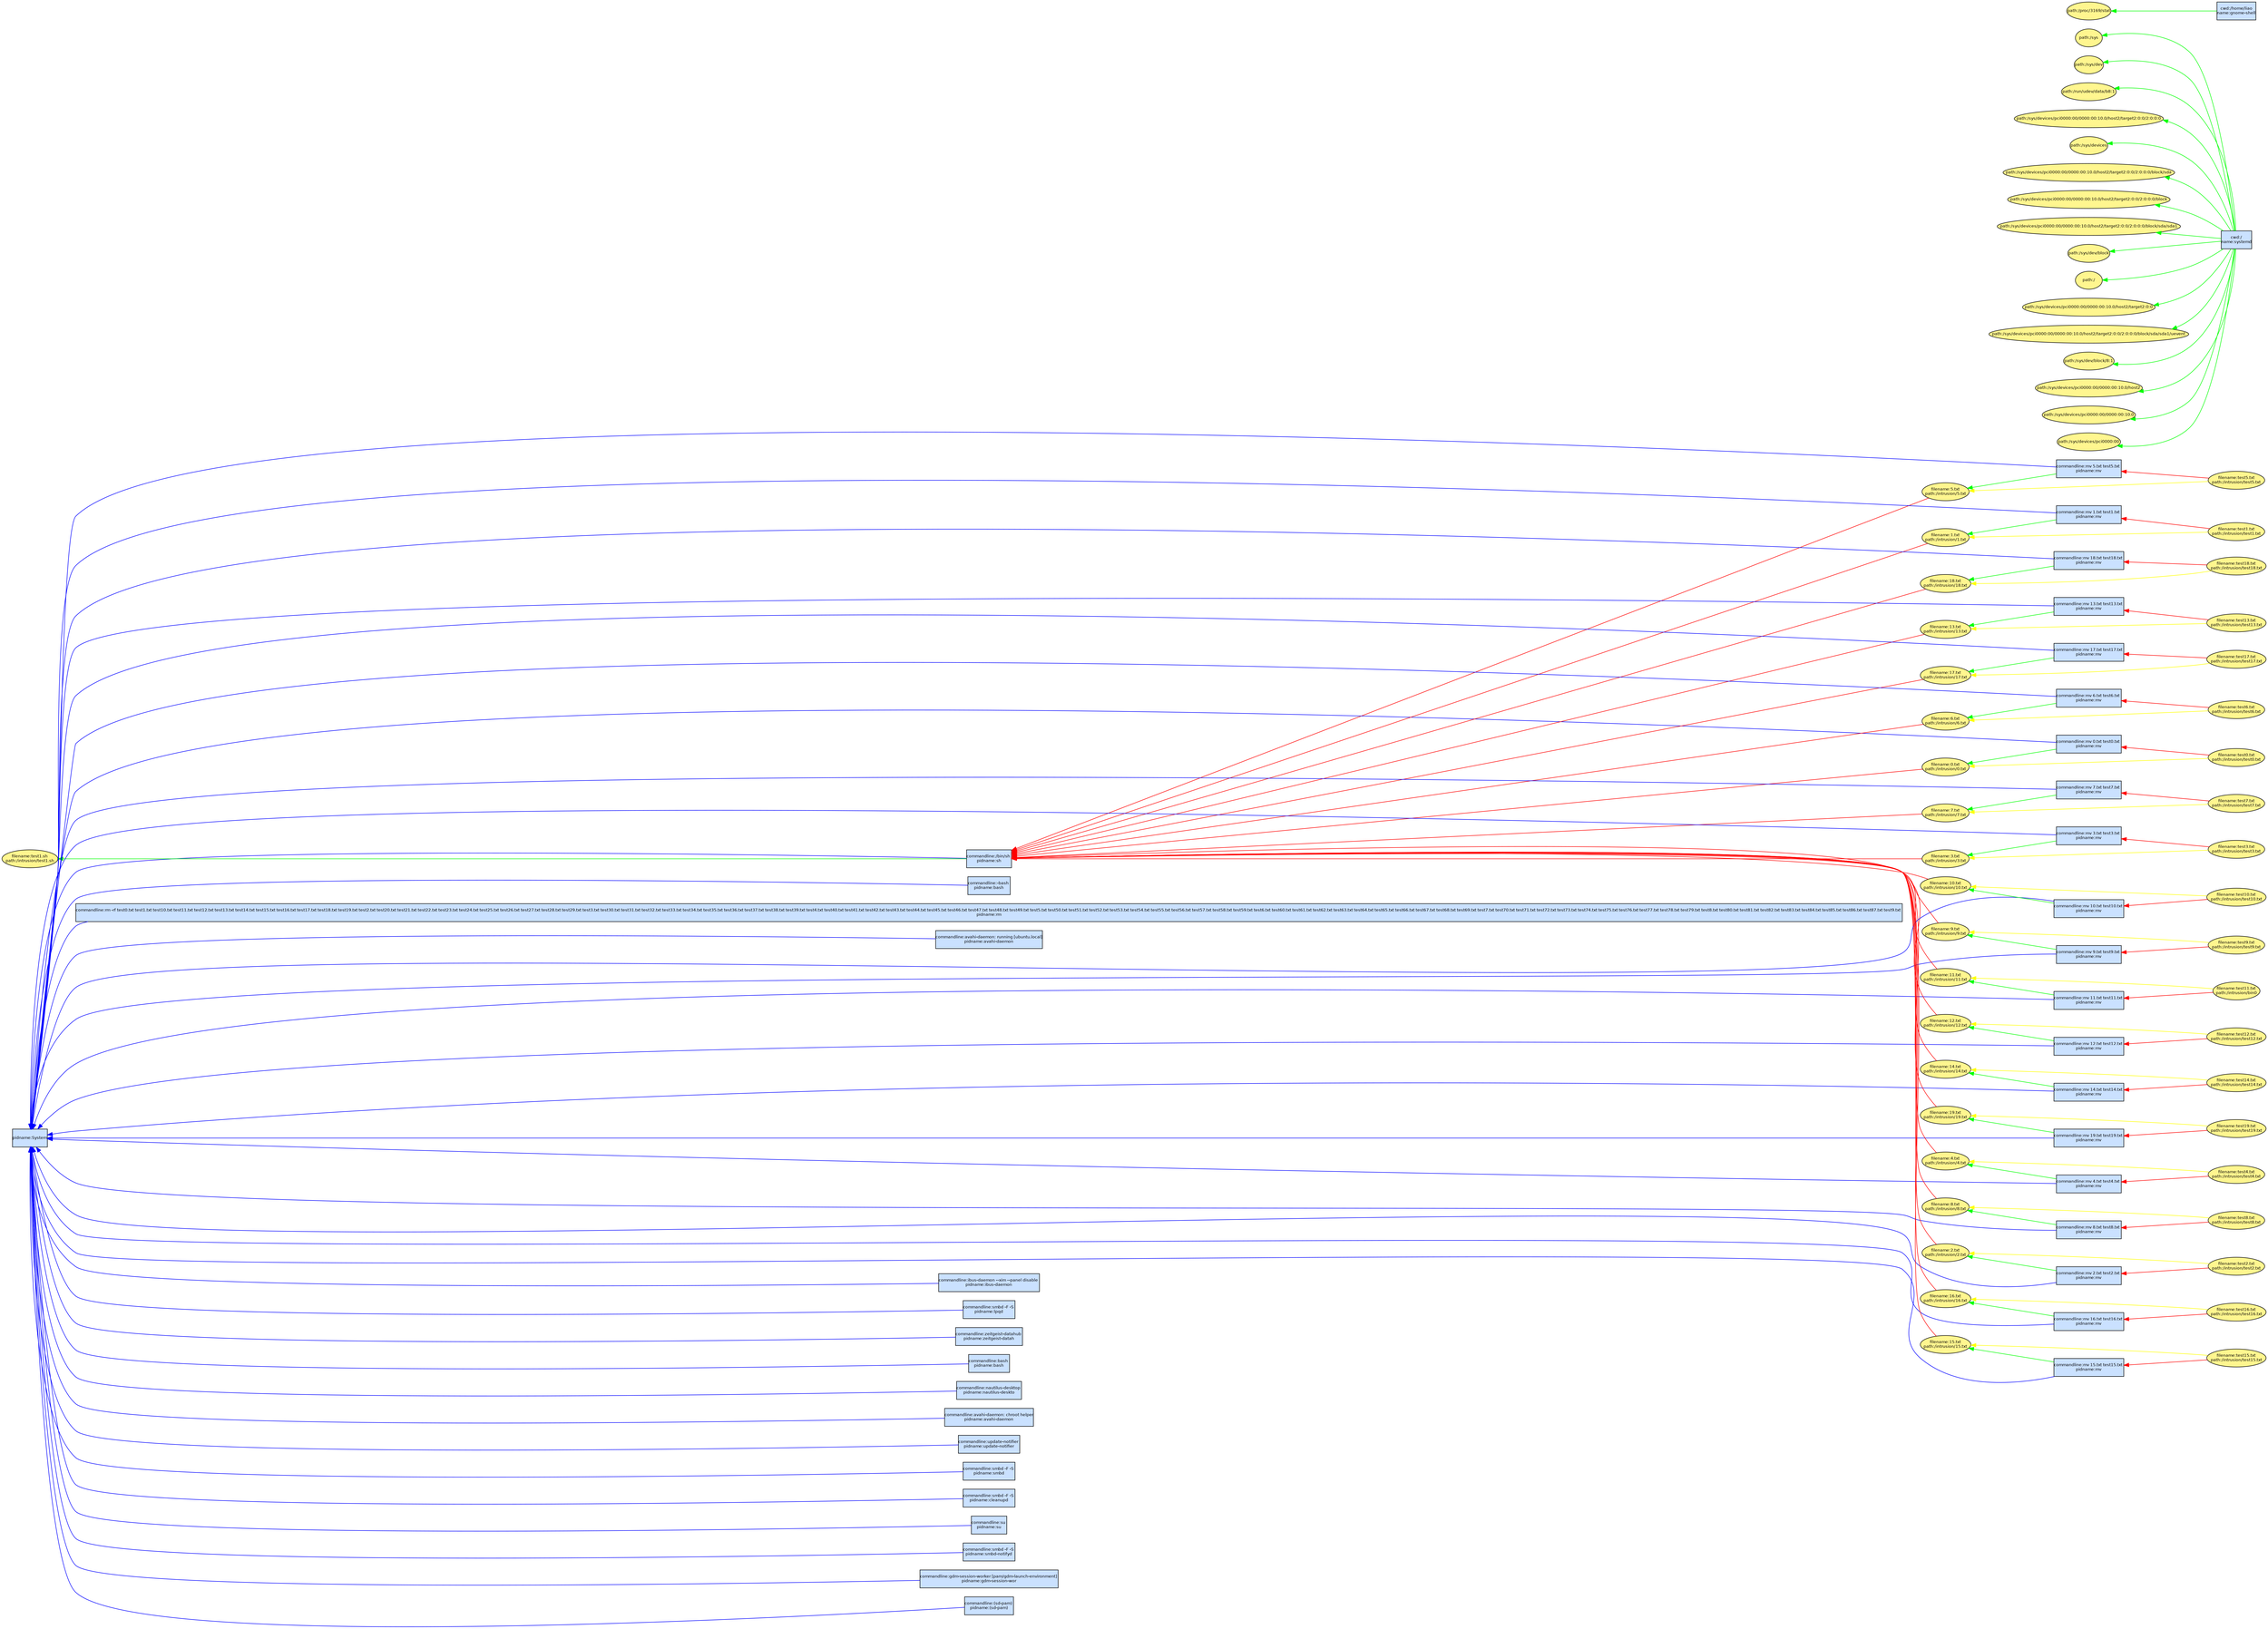 digraph spade2dot {
graph [rankdir = "RL"];
node [fontname="Helvetica" fontsize="8" style="filled" margin="0.0,0.0"];
edge [fontname="Helvetica" fontsize="8"];
"b6bce5273aef1e8444d7b4d1c1f42cd1" [label="commandline:mv 12.txt test12.txt \npidname:mv" shape="box" fillcolor="lightsteelblue1"];
"8483345ac0c2c3c6e06e02e81a570fb7" [label="filename:test15.txt\npath:/intrusion/test15.txt" shape="ellipse" fillcolor="khaki1"];
"8512e903fb8b03052d7919848db8ca86" [label="path:/sys" shape="ellipse" fillcolor="khaki1"];
"2967590890b34bbb4a3658225fcdde6e" [label="filename:test11.txt\npath:/intrusion/bin0" shape="ellipse" fillcolor="khaki1"];
"35f4eaa3732d0a22310523a09e8636c1" [label="filename:5.txt\npath:/intrusion/5.txt" shape="ellipse" fillcolor="khaki1"];
"c9b0ae6425c7316bb47bea3de6746807" [label="filename:test14.txt\npath:/intrusion/test14.txt" shape="ellipse" fillcolor="khaki1"];
"aadd9d951e04e6a91b0ebb27776533d6" [label="commandline:/bin/sh \npidname:sh" shape="box" fillcolor="lightsteelblue1"];
"06b4df700e418c1085e5c97caf1435c0" [label="filename:test16.txt\npath:/intrusion/test16.txt" shape="ellipse" fillcolor="khaki1"];
"f03e2b63a5758c5b123725d6286f31d4" [label="commandline:mv 0.txt test0.txt \npidname:mv" shape="box" fillcolor="lightsteelblue1"];
"8f6ea5d77bd14319df3b2090db7550d3" [label="commandline:mv 15.txt test15.txt \npidname:mv" shape="box" fillcolor="lightsteelblue1"];
"076cfa04cbff24d6f005d02e7ce969de" [label="filename:test7.txt\npath:/intrusion/test7.txt" shape="ellipse" fillcolor="khaki1"];
"3334ceae6bcd1e51233d1d9976723c74" [label="filename:test10.txt\npath:/intrusion/test10.txt" shape="ellipse" fillcolor="khaki1"];
"aa5f2157e50a4a274e88e6c4d874c62e" [label="filename:test9.txt\npath:/intrusion/test9.txt" shape="ellipse" fillcolor="khaki1"];
"0702bca9f2a33f6bcdf160a79711303f" [label="filename:1.txt\npath:/intrusion/1.txt" shape="ellipse" fillcolor="khaki1"];
"aae1aed6d0999de42e620e68f7caf5c6" [label="commandline:ibus-daemon --xim --panel disable \npidname:ibus-daemon" shape="box" fillcolor="lightsteelblue1"];
"bf8041da6a1141d7a3084f369c5c2616" [label="commandline:mv 19.txt test19.txt \npidname:mv" shape="box" fillcolor="lightsteelblue1"];
"d829c7ae4fb50c525053120f7bda24ac" [label="filename:18.txt\npath:/intrusion/18.txt" shape="ellipse" fillcolor="khaki1"];
"4d77fc322e36de28fa131083c1db9863" [label="path:/sys/dev" shape="ellipse" fillcolor="khaki1"];
"d36ddd8542240ac366d4f932ee9c1df4" [label="filename:13.txt\npath:/intrusion/13.txt" shape="ellipse" fillcolor="khaki1"];
"3ce5bfd8bc89f5a1643b120367f1af03" [label="commandline:mv 9.txt test9.txt \npidname:mv" shape="box" fillcolor="lightsteelblue1"];
"5dfbacea4b7dfb82482774c0d09cc986" [label="commandline:mv 8.txt test8.txt \npidname:mv" shape="box" fillcolor="lightsteelblue1"];
"76d4bc2771a925d26c064637c5b6ebaa" [label="path:/run/udev/data/b8:1" shape="ellipse" fillcolor="khaki1"];
"042a50ef9d29e47fb05492b03aa2c828" [label="path:/sys/devices/pci0000:00/0000:00:10.0/host2/target2:0:0/2:0:0:0" shape="ellipse" fillcolor="khaki1"];
"5714e43bac3d6d170cda17969e63ed83" [label="filename:test1.txt\npath:/intrusion/test1.txt" shape="ellipse" fillcolor="khaki1"];
"1ebd68cb9de5c52d2fab73267511ee67" [label="pidname:System" shape="box" fillcolor="lightsteelblue1"];
"55cfcad3f286b354bfcb01ae7c985f14" [label="commandline:mv 2.txt test2.txt \npidname:mv" shape="box" fillcolor="lightsteelblue1"];
"76cc575b1b8503221c91827616d5eb52" [label="path:/sys/devices" shape="ellipse" fillcolor="khaki1"];
"653530ada40ccf0f7929b6d553300d75" [label="filename:17.txt\npath:/intrusion/17.txt" shape="ellipse" fillcolor="khaki1"];
"5a67c1ff71b01445447c1c714dfe6eca" [label="cwd:/home/liao\nname:gnome-shell" shape="box" fillcolor="lightsteelblue1"];
"6950a785f18bd21ecf57e02cba29e8c5" [label="filename:test5.txt\npath:/intrusion/test5.txt" shape="ellipse" fillcolor="khaki1"];
"19bcb1220bca3e2010995fd17d719967" [label="commandline:mv 4.txt test4.txt \npidname:mv" shape="box" fillcolor="lightsteelblue1"];
"07df006d7c894496e70506f0feef6103" [label="filename:6.txt\npath:/intrusion/6.txt" shape="ellipse" fillcolor="khaki1"];
"ed5644b69801db040a23f48c4627a3cd" [label="filename:test6.txt\npath:/intrusion/test6.txt" shape="ellipse" fillcolor="khaki1"];
"5aa2bcca087fa534167997539339026d" [label="filename:0.txt\npath:/intrusion/0.txt" shape="ellipse" fillcolor="khaki1"];
"65f0d4b570296fd160906f5def3a3fed" [label="commandline:mv 5.txt test5.txt \npidname:mv" shape="box" fillcolor="lightsteelblue1"];
"0ebbdcd63fb8ab7899191325eda84a9c" [label="filename:7.txt\npath:/intrusion/7.txt" shape="ellipse" fillcolor="khaki1"];
"80cd7370bc346be75b3e8ba26c4f1766" [label="filename:test3.txt\npath:/intrusion/test3.txt" shape="ellipse" fillcolor="khaki1"];
"185fb61d8a6364653e5c4fdb946e27a7" [label="filename:3.txt\npath:/intrusion/3.txt" shape="ellipse" fillcolor="khaki1"];
"8df2af2e28957752d2fec4f0a8bca19c" [label="path:/sys/devices/pci0000:00/0000:00:10.0/host2/target2:0:0/2:0:0:0/block/sda" shape="ellipse" fillcolor="khaki1"];
"d4cef29e6d5aa80b8494ddcea0c2773e" [label="commandline:mv 14.txt test14.txt \npidname:mv" shape="box" fillcolor="lightsteelblue1"];
"6690cb7300bb3d8902da54426cf9bb8d" [label="path:/sys/devices/pci0000:00/0000:00:10.0/host2/target2:0:0/2:0:0:0/block" shape="ellipse" fillcolor="khaki1"];
"4a28e80b69a4e9e99291f890ed2a9b3c" [label="path:/sys/devices/pci0000:00/0000:00:10.0/host2/target2:0:0/2:0:0:0/block/sda/sda1" shape="ellipse" fillcolor="khaki1"];
"80e6500a0b0a4380d2fc2291eb072160" [label="commandline:mv 1.txt test1.txt \npidname:mv" shape="box" fillcolor="lightsteelblue1"];
"1f5a5e8a107916ba2b18842af5aa43dd" [label="path:/sys/dev/block" shape="ellipse" fillcolor="khaki1"];
"4bb3739ddfd8978284570d5dbe81b9ef" [label="path:/proc/3169/stat" shape="ellipse" fillcolor="khaki1"];
"57693db505b4646810a10327db7535d7" [label="path:/" shape="ellipse" fillcolor="khaki1"];
"16ef8639801b0c326eedd41b97076812" [label="filename:test12.txt\npath:/intrusion/test12.txt" shape="ellipse" fillcolor="khaki1"];
"b2d813a8bc21bd7c4d924f1694928309" [label="commandline:mv 7.txt test7.txt \npidname:mv" shape="box" fillcolor="lightsteelblue1"];
"6230b964d1410fbda85a4cadab2ecc6f" [label="commandline:mv 11.txt test11.txt \npidname:mv" shape="box" fillcolor="lightsteelblue1"];
"1862e42607898bd2cae33f8a17361507" [label="commandline:mv 3.txt test3.txt \npidname:mv" shape="box" fillcolor="lightsteelblue1"];
"878c3a9f25b10672f4c5e0c798464ac7" [label="filename:test18.txt\npath:/intrusion/test18.txt" shape="ellipse" fillcolor="khaki1"];
"96b12e8ae9c547e86009d06cbf695687" [label="filename:test0.txt\npath:/intrusion/test0.txt" shape="ellipse" fillcolor="khaki1"];
"7ddd2124b3c704553f834b4f20cc2756" [label="filename:test19.txt\npath:/intrusion/test19.txt" shape="ellipse" fillcolor="khaki1"];
"c394b964f146aac7b9acafd8e85b58ee" [label="filename:test2.txt\npath:/intrusion/test2.txt" shape="ellipse" fillcolor="khaki1"];
"25c22421de23342c254051b71f653e52" [label="filename:10.txt\npath:/intrusion/10.txt" shape="ellipse" fillcolor="khaki1"];
"d019a315a5da543c075b5b0151ac1bf9" [label="filename:test17.txt\npath:/intrusion/test17.txt" shape="ellipse" fillcolor="khaki1"];
"826972b545e3c22f43d76d1f6a82052f" [label="commandline:mv 17.txt test17.txt \npidname:mv" shape="box" fillcolor="lightsteelblue1"];
"ca2cbb4b88ca59c8568f584b491c2376" [label="filename:9.txt\npath:/intrusion/9.txt" shape="ellipse" fillcolor="khaki1"];
"949d9e8636c25c56a27446c6db467c5c" [label="filename:test4.txt\npath:/intrusion/test4.txt" shape="ellipse" fillcolor="khaki1"];
"c333273d7728267775cdbd4dd4aaf1a3" [label="filename:11.txt\npath:/intrusion/11.txt" shape="ellipse" fillcolor="khaki1"];
"7686cfe72ef05c16594d3b9618c44094" [label="path:/sys/devices/pci0000:00/0000:00:10.0/host2/target2:0:0" shape="ellipse" fillcolor="khaki1"];
"5771de63b93e60325bd0d959f1bca9d1" [label="filename:12.txt\npath:/intrusion/12.txt" shape="ellipse" fillcolor="khaki1"];
"deb7c8d2af73210b2312fca1fda7fe79" [label="path:/sys/devices/pci0000:00/0000:00:10.0/host2/target2:0:0/2:0:0:0/block/sda/sda1/uevent" shape="ellipse" fillcolor="khaki1"];
"77d6fa499bd3bea90dd207da2af1bb20" [label="filename:14.txt\npath:/intrusion/14.txt" shape="ellipse" fillcolor="khaki1"];
"fa21c6d228ed6a1b0e2d74ebe4b30ae4" [label="filename:19.txt\npath:/intrusion/19.txt" shape="ellipse" fillcolor="khaki1"];
"f1fa995e485f03f84c2bd26ac3d8f567" [label="filename:4.txt\npath:/intrusion/4.txt" shape="ellipse" fillcolor="khaki1"];
"8985b8d43f0195c0ba436a1d3b110fb7" [label="path:/sys/dev/block/8:1" shape="ellipse" fillcolor="khaki1"];
"a60c6271914b0bab579b669cb1c9ba89" [label="commandline:mv 18.txt test18.txt \npidname:mv" shape="box" fillcolor="lightsteelblue1"];
"8b8e1b3c76be95634765d1a4a9468e18" [label="filename:test13.txt\npath:/intrusion/test13.txt" shape="ellipse" fillcolor="khaki1"];
"8ad1f2668966f9aab413e2c4f65877e6" [label="commandline:mv 10.txt test10.txt \npidname:mv" shape="box" fillcolor="lightsteelblue1"];
"d3cf077624531b3613ef8bf56030a6ec" [label="commandline:mv 16.txt test16.txt \npidname:mv" shape="box" fillcolor="lightsteelblue1"];
"596feaabf7d4dfd1209a47176fc64567" [label="filename:8.txt\npath:/intrusion/8.txt" shape="ellipse" fillcolor="khaki1"];
"f4ad635115db3a599fd76e7456a04a72" [label="filename:test8.txt\npath:/intrusion/test8.txt" shape="ellipse" fillcolor="khaki1"];
"4c0b89e1d6662e8d2aeb9b77dc64c9ef" [label="path:/sys/devices/pci0000:00/0000:00:10.0/host2" shape="ellipse" fillcolor="khaki1"];
"fd78cab3d8b3a7456d368f3a24887033" [label="filename:2.txt\npath:/intrusion/2.txt" shape="ellipse" fillcolor="khaki1"];
"98bd8fd7d69efb4b7eacbf81b15501ff" [label="path:/sys/devices/pci0000:00/0000:00:10.0" shape="ellipse" fillcolor="khaki1"];
"cb6b7a83153d9d55452cdfc60d275c37" [label="filename:test1.sh\npath:/intrusion/test1.sh" shape="ellipse" fillcolor="khaki1"];
"6019896cdc58ea4be2b8137fbc3bf29e" [label="commandline:mv 6.txt test6.txt \npidname:mv" shape="box" fillcolor="lightsteelblue1"];
"2ae79cb146ca7495d6d50ecf71e49175" [label="cwd:/\nname:systemd" shape="box" fillcolor="lightsteelblue1"];
"1355408d39c85840e00ed306d87fd690" [label="filename:16.txt\npath:/intrusion/16.txt" shape="ellipse" fillcolor="khaki1"];
"0a65dd3fd6bab6fe1cd1716230282bc3" [label="filename:15.txt\npath:/intrusion/15.txt" shape="ellipse" fillcolor="khaki1"];
"246f219f35135f4323a5cb0f6966de2f" [label="path:/sys/devices/pci0000:00" shape="ellipse" fillcolor="khaki1"];
"9226aabbd579a191c2fc270220fbcd4d" [label="commandline:mv 13.txt test13.txt \npidname:mv" shape="box" fillcolor="lightsteelblue1"];
"fbbc7604b3654569e3acbea51817a4ec" [label="commandline:smbd -F -S \npidname:lpqd" shape="box" fillcolor="lightsteelblue1"];
"c4f7c924d02a16934b79b1da3fe8c90e" [label="commandline:zeitgeist-datahub \npidname:zeitgeist-datah" shape="box" fillcolor="lightsteelblue1"];
"d009d9e4ddab0724cd6c00ea25f26e46" [label="commandline:bash \npidname:bash" shape="box" fillcolor="lightsteelblue1"];
"6c89ce89bd8bf2bbd4bbdbfc997e6de6" [label="commandline:nautilus-desktop \npidname:nautilus-deskto" shape="box" fillcolor="lightsteelblue1"];
"159aa2343b7bef29d414d28922b4ef89" [label="commandline:avahi-daemon: chroot helper\npidname:avahi-daemon" shape="box" fillcolor="lightsteelblue1"];
"1d2c5da5041c20d55c79cc24df061365" [label="commandline:update-notifier \npidname:update-notifier" shape="box" fillcolor="lightsteelblue1"];
"76c22c2b7b518e250592346a7d6f1887" [label="commandline:smbd -F -S \npidname:smbd" shape="box" fillcolor="lightsteelblue1"];
"967e4e61ff8e9bd35031277d17989210" [label="commandline:smbd -F -S \npidname:cleanupd" shape="box" fillcolor="lightsteelblue1"];
"ffa0233cf2baf6b883011dc9733ecf50" [label="commandline:su \npidname:su" shape="box" fillcolor="lightsteelblue1"];
"e3efeb170444fda931e8f52ca2d97b28" [label="commandline:smbd -F -S \npidname:smbd-notifyd" shape="box" fillcolor="lightsteelblue1"];
"b9735c6264521fa86753ca924240ce56" [label="commandline:gdm-session-worker [pam/gdm-launch-environment] \npidname:gdm-session-wor" shape="box" fillcolor="lightsteelblue1"];
"0924352d6590a2e917edc72b8fcd0df6" [label="commandline:(sd-pam) \npidname:(sd-pam)" shape="box" fillcolor="lightsteelblue1"];
"0d57fb4b0478bfb71e9be9f1e3bc78fb" [label="commandline:-bash \npidname:bash" shape="box" fillcolor="lightsteelblue1"];
"5abf390ef8da52a66fc3ff474e69be6b" [label="commandline:rm -rf test0.txt test1.txt test10.txt test11.txt test12.txt test13.txt test14.txt test15.txt test16.txt test17.txt test18.txt test19.txt test2.txt test20.txt test21.txt test22.txt test23.txt test24.txt test25.txt test26.txt test27.txt test28.txt test29.txt test3.txt test30.txt test31.txt test32.txt test33.txt test34.txt test35.txt test36.txt test37.txt test38.txt test39.txt test4.txt test40.txt test41.txt test42.txt test43.txt test44.txt test45.txt test46.txt test47.txt test48.txt test49.txt test5.txt test50.txt test51.txt test52.txt test53.txt test54.txt test55.txt test56.txt test57.txt test58.txt test59.txt test6.txt test60.txt test61.txt test62.txt test63.txt test64.txt test65.txt test66.txt test67.txt test68.txt test69.txt test7.txt test70.txt test71.txt test72.txt test73.txt test74.txt test75.txt test76.txt test77.txt test78.txt test79.txt test8.txt test80.txt test81.txt test82.txt test83.txt test84.txt test85.txt test86.txt test87.txt test9.txt \npidname:rm" shape="box" fillcolor="lightsteelblue1"];
"37e2d03660b2f8ea043033e173dd0973" [label="commandline:avahi-daemon: running [ubuntu.local]\npidname:avahi-daemon" shape="box" fillcolor="lightsteelblue1"];
"b6bce5273aef1e8444d7b4d1c1f42cd1" -> "1ebd68cb9de5c52d2fab73267511ee67" [label="" color="blue" style="solid"];
"b6bce5273aef1e8444d7b4d1c1f42cd1" -> "5771de63b93e60325bd0d959f1bca9d1" [label="" color="green" style="solid"];
"8483345ac0c2c3c6e06e02e81a570fb7" -> "0a65dd3fd6bab6fe1cd1716230282bc3" [label="" color="yellow" style="solid"];
"8483345ac0c2c3c6e06e02e81a570fb7" -> "8f6ea5d77bd14319df3b2090db7550d3" [label="" color="red" style="solid"];
"35f4eaa3732d0a22310523a09e8636c1" -> "aadd9d951e04e6a91b0ebb27776533d6" [label="" color="red" style="solid"];
"2967590890b34bbb4a3658225fcdde6e" -> "c333273d7728267775cdbd4dd4aaf1a3" [label="" color="yellow" style="solid"];
"2967590890b34bbb4a3658225fcdde6e" -> "6230b964d1410fbda85a4cadab2ecc6f" [label="" color="red" style="solid"];
"c9b0ae6425c7316bb47bea3de6746807" -> "77d6fa499bd3bea90dd207da2af1bb20" [label="" color="yellow" style="solid"];
"c9b0ae6425c7316bb47bea3de6746807" -> "d4cef29e6d5aa80b8494ddcea0c2773e" [label="" color="red" style="solid"];
"aadd9d951e04e6a91b0ebb27776533d6" -> "1ebd68cb9de5c52d2fab73267511ee67" [label="" color="blue" style="solid"];
"aadd9d951e04e6a91b0ebb27776533d6" -> "cb6b7a83153d9d55452cdfc60d275c37" [label="" color="green" style="solid"];
"06b4df700e418c1085e5c97caf1435c0" -> "d3cf077624531b3613ef8bf56030a6ec" [label="" color="red" style="solid"];
"06b4df700e418c1085e5c97caf1435c0" -> "1355408d39c85840e00ed306d87fd690" [label="" color="yellow" style="solid"];
"f03e2b63a5758c5b123725d6286f31d4" -> "1ebd68cb9de5c52d2fab73267511ee67" [label="" color="blue" style="solid"];
"f03e2b63a5758c5b123725d6286f31d4" -> "5aa2bcca087fa534167997539339026d" [label="" color="green" style="solid"];
"8f6ea5d77bd14319df3b2090db7550d3" -> "1ebd68cb9de5c52d2fab73267511ee67" [label="" color="blue" style="solid"];
"8f6ea5d77bd14319df3b2090db7550d3" -> "0a65dd3fd6bab6fe1cd1716230282bc3" [label="" color="green" style="solid"];
"076cfa04cbff24d6f005d02e7ce969de" -> "0ebbdcd63fb8ab7899191325eda84a9c" [label="" color="yellow" style="solid"];
"076cfa04cbff24d6f005d02e7ce969de" -> "b2d813a8bc21bd7c4d924f1694928309" [label="" color="red" style="solid"];
"3334ceae6bcd1e51233d1d9976723c74" -> "8ad1f2668966f9aab413e2c4f65877e6" [label="" color="red" style="solid"];
"3334ceae6bcd1e51233d1d9976723c74" -> "25c22421de23342c254051b71f653e52" [label="" color="yellow" style="solid"];
"aa5f2157e50a4a274e88e6c4d874c62e" -> "3ce5bfd8bc89f5a1643b120367f1af03" [label="" color="red" style="solid"];
"aa5f2157e50a4a274e88e6c4d874c62e" -> "ca2cbb4b88ca59c8568f584b491c2376" [label="" color="yellow" style="solid"];
"0702bca9f2a33f6bcdf160a79711303f" -> "aadd9d951e04e6a91b0ebb27776533d6" [label="" color="red" style="solid"];
"aae1aed6d0999de42e620e68f7caf5c6" -> "1ebd68cb9de5c52d2fab73267511ee67" [label="" color="blue" style="solid"];
"bf8041da6a1141d7a3084f369c5c2616" -> "1ebd68cb9de5c52d2fab73267511ee67" [label="" color="blue" style="solid"];
"bf8041da6a1141d7a3084f369c5c2616" -> "fa21c6d228ed6a1b0e2d74ebe4b30ae4" [label="" color="green" style="solid"];
"d829c7ae4fb50c525053120f7bda24ac" -> "aadd9d951e04e6a91b0ebb27776533d6" [label="" color="red" style="solid"];
"d36ddd8542240ac366d4f932ee9c1df4" -> "aadd9d951e04e6a91b0ebb27776533d6" [label="" color="red" style="solid"];
"3ce5bfd8bc89f5a1643b120367f1af03" -> "1ebd68cb9de5c52d2fab73267511ee67" [label="" color="blue" style="solid"];
"3ce5bfd8bc89f5a1643b120367f1af03" -> "ca2cbb4b88ca59c8568f584b491c2376" [label="" color="green" style="solid"];
"5dfbacea4b7dfb82482774c0d09cc986" -> "1ebd68cb9de5c52d2fab73267511ee67" [label="" color="blue" style="solid"];
"5dfbacea4b7dfb82482774c0d09cc986" -> "596feaabf7d4dfd1209a47176fc64567" [label="" color="green" style="solid"];
"5714e43bac3d6d170cda17969e63ed83" -> "0702bca9f2a33f6bcdf160a79711303f" [label="" color="yellow" style="solid"];
"5714e43bac3d6d170cda17969e63ed83" -> "80e6500a0b0a4380d2fc2291eb072160" [label="" color="red" style="solid"];
"55cfcad3f286b354bfcb01ae7c985f14" -> "fd78cab3d8b3a7456d368f3a24887033" [label="" color="green" style="solid"];
"55cfcad3f286b354bfcb01ae7c985f14" -> "1ebd68cb9de5c52d2fab73267511ee67" [label="" color="blue" style="solid"];
"653530ada40ccf0f7929b6d553300d75" -> "aadd9d951e04e6a91b0ebb27776533d6" [label="" color="red" style="solid"];
"5a67c1ff71b01445447c1c714dfe6eca" -> "4bb3739ddfd8978284570d5dbe81b9ef" [label="" color="green" style="solid"];
"6950a785f18bd21ecf57e02cba29e8c5" -> "65f0d4b570296fd160906f5def3a3fed" [label="" color="red" style="solid"];
"6950a785f18bd21ecf57e02cba29e8c5" -> "35f4eaa3732d0a22310523a09e8636c1" [label="" color="yellow" style="solid"];
"19bcb1220bca3e2010995fd17d719967" -> "1ebd68cb9de5c52d2fab73267511ee67" [label="" color="blue" style="solid"];
"19bcb1220bca3e2010995fd17d719967" -> "f1fa995e485f03f84c2bd26ac3d8f567" [label="" color="green" style="solid"];
"07df006d7c894496e70506f0feef6103" -> "aadd9d951e04e6a91b0ebb27776533d6" [label="" color="red" style="solid"];
"65f0d4b570296fd160906f5def3a3fed" -> "1ebd68cb9de5c52d2fab73267511ee67" [label="" color="blue" style="solid"];
"65f0d4b570296fd160906f5def3a3fed" -> "35f4eaa3732d0a22310523a09e8636c1" [label="" color="green" style="solid"];
"ed5644b69801db040a23f48c4627a3cd" -> "07df006d7c894496e70506f0feef6103" [label="" color="yellow" style="solid"];
"ed5644b69801db040a23f48c4627a3cd" -> "6019896cdc58ea4be2b8137fbc3bf29e" [label="" color="red" style="solid"];
"5aa2bcca087fa534167997539339026d" -> "aadd9d951e04e6a91b0ebb27776533d6" [label="" color="red" style="solid"];
"80cd7370bc346be75b3e8ba26c4f1766" -> "185fb61d8a6364653e5c4fdb946e27a7" [label="" color="yellow" style="solid"];
"80cd7370bc346be75b3e8ba26c4f1766" -> "1862e42607898bd2cae33f8a17361507" [label="" color="red" style="solid"];
"0ebbdcd63fb8ab7899191325eda84a9c" -> "aadd9d951e04e6a91b0ebb27776533d6" [label="" color="red" style="solid"];
"185fb61d8a6364653e5c4fdb946e27a7" -> "aadd9d951e04e6a91b0ebb27776533d6" [label="" color="red" style="solid"];
"d4cef29e6d5aa80b8494ddcea0c2773e" -> "77d6fa499bd3bea90dd207da2af1bb20" [label="" color="green" style="solid"];
"d4cef29e6d5aa80b8494ddcea0c2773e" -> "1ebd68cb9de5c52d2fab73267511ee67" [label="" color="blue" style="solid"];
"80e6500a0b0a4380d2fc2291eb072160" -> "0702bca9f2a33f6bcdf160a79711303f" [label="" color="green" style="solid"];
"80e6500a0b0a4380d2fc2291eb072160" -> "1ebd68cb9de5c52d2fab73267511ee67" [label="" color="blue" style="solid"];
"16ef8639801b0c326eedd41b97076812" -> "5771de63b93e60325bd0d959f1bca9d1" [label="" color="yellow" style="solid"];
"16ef8639801b0c326eedd41b97076812" -> "b6bce5273aef1e8444d7b4d1c1f42cd1" [label="" color="red" style="solid"];
"b2d813a8bc21bd7c4d924f1694928309" -> "1ebd68cb9de5c52d2fab73267511ee67" [label="" color="blue" style="solid"];
"b2d813a8bc21bd7c4d924f1694928309" -> "0ebbdcd63fb8ab7899191325eda84a9c" [label="" color="green" style="solid"];
"6230b964d1410fbda85a4cadab2ecc6f" -> "1ebd68cb9de5c52d2fab73267511ee67" [label="" color="blue" style="solid"];
"6230b964d1410fbda85a4cadab2ecc6f" -> "c333273d7728267775cdbd4dd4aaf1a3" [label="" color="green" style="solid"];
"1862e42607898bd2cae33f8a17361507" -> "1ebd68cb9de5c52d2fab73267511ee67" [label="" color="blue" style="solid"];
"1862e42607898bd2cae33f8a17361507" -> "185fb61d8a6364653e5c4fdb946e27a7" [label="" color="green" style="solid"];
"878c3a9f25b10672f4c5e0c798464ac7" -> "d829c7ae4fb50c525053120f7bda24ac" [label="" color="yellow" style="solid"];
"878c3a9f25b10672f4c5e0c798464ac7" -> "a60c6271914b0bab579b669cb1c9ba89" [label="" color="red" style="solid"];
"96b12e8ae9c547e86009d06cbf695687" -> "f03e2b63a5758c5b123725d6286f31d4" [label="" color="red" style="solid"];
"96b12e8ae9c547e86009d06cbf695687" -> "5aa2bcca087fa534167997539339026d" [label="" color="yellow" style="solid"];
"7ddd2124b3c704553f834b4f20cc2756" -> "fa21c6d228ed6a1b0e2d74ebe4b30ae4" [label="" color="yellow" style="solid"];
"7ddd2124b3c704553f834b4f20cc2756" -> "bf8041da6a1141d7a3084f369c5c2616" [label="" color="red" style="solid"];
"c394b964f146aac7b9acafd8e85b58ee" -> "fd78cab3d8b3a7456d368f3a24887033" [label="" color="yellow" style="solid"];
"c394b964f146aac7b9acafd8e85b58ee" -> "55cfcad3f286b354bfcb01ae7c985f14" [label="" color="red" style="solid"];
"25c22421de23342c254051b71f653e52" -> "aadd9d951e04e6a91b0ebb27776533d6" [label="" color="red" style="solid"];
"d019a315a5da543c075b5b0151ac1bf9" -> "826972b545e3c22f43d76d1f6a82052f" [label="" color="red" style="solid"];
"d019a315a5da543c075b5b0151ac1bf9" -> "653530ada40ccf0f7929b6d553300d75" [label="" color="yellow" style="solid"];
"826972b545e3c22f43d76d1f6a82052f" -> "1ebd68cb9de5c52d2fab73267511ee67" [label="" color="blue" style="solid"];
"826972b545e3c22f43d76d1f6a82052f" -> "653530ada40ccf0f7929b6d553300d75" [label="" color="green" style="solid"];
"ca2cbb4b88ca59c8568f584b491c2376" -> "aadd9d951e04e6a91b0ebb27776533d6" [label="" color="red" style="solid"];
"949d9e8636c25c56a27446c6db467c5c" -> "f1fa995e485f03f84c2bd26ac3d8f567" [label="" color="yellow" style="solid"];
"949d9e8636c25c56a27446c6db467c5c" -> "19bcb1220bca3e2010995fd17d719967" [label="" color="red" style="solid"];
"c333273d7728267775cdbd4dd4aaf1a3" -> "aadd9d951e04e6a91b0ebb27776533d6" [label="" color="red" style="solid"];
"5771de63b93e60325bd0d959f1bca9d1" -> "aadd9d951e04e6a91b0ebb27776533d6" [label="" color="red" style="solid"];
"77d6fa499bd3bea90dd207da2af1bb20" -> "aadd9d951e04e6a91b0ebb27776533d6" [label="" color="red" style="solid"];
"fa21c6d228ed6a1b0e2d74ebe4b30ae4" -> "aadd9d951e04e6a91b0ebb27776533d6" [label="" color="red" style="solid"];
"f1fa995e485f03f84c2bd26ac3d8f567" -> "aadd9d951e04e6a91b0ebb27776533d6" [label="" color="red" style="solid"];
"a60c6271914b0bab579b669cb1c9ba89" -> "d829c7ae4fb50c525053120f7bda24ac" [label="" color="green" style="solid"];
"a60c6271914b0bab579b669cb1c9ba89" -> "1ebd68cb9de5c52d2fab73267511ee67" [label="" color="blue" style="solid"];
"8b8e1b3c76be95634765d1a4a9468e18" -> "d36ddd8542240ac366d4f932ee9c1df4" [label="" color="yellow" style="solid"];
"8b8e1b3c76be95634765d1a4a9468e18" -> "9226aabbd579a191c2fc270220fbcd4d" [label="" color="red" style="solid"];
"8ad1f2668966f9aab413e2c4f65877e6" -> "1ebd68cb9de5c52d2fab73267511ee67" [label="" color="blue" style="solid"];
"8ad1f2668966f9aab413e2c4f65877e6" -> "25c22421de23342c254051b71f653e52" [label="" color="green" style="solid"];
"d3cf077624531b3613ef8bf56030a6ec" -> "1ebd68cb9de5c52d2fab73267511ee67" [label="" color="blue" style="solid"];
"d3cf077624531b3613ef8bf56030a6ec" -> "1355408d39c85840e00ed306d87fd690" [label="" color="green" style="solid"];
"596feaabf7d4dfd1209a47176fc64567" -> "aadd9d951e04e6a91b0ebb27776533d6" [label="" color="red" style="solid"];
"f4ad635115db3a599fd76e7456a04a72" -> "5dfbacea4b7dfb82482774c0d09cc986" [label="" color="red" style="solid"];
"f4ad635115db3a599fd76e7456a04a72" -> "596feaabf7d4dfd1209a47176fc64567" [label="" color="yellow" style="solid"];
"fd78cab3d8b3a7456d368f3a24887033" -> "aadd9d951e04e6a91b0ebb27776533d6" [label="" color="red" style="solid"];
"6019896cdc58ea4be2b8137fbc3bf29e" -> "1ebd68cb9de5c52d2fab73267511ee67" [label="" color="blue" style="solid"];
"6019896cdc58ea4be2b8137fbc3bf29e" -> "07df006d7c894496e70506f0feef6103" [label="" color="green" style="solid"];
"2ae79cb146ca7495d6d50ecf71e49175" -> "98bd8fd7d69efb4b7eacbf81b15501ff" [label="" color="green" style="solid"];
"2ae79cb146ca7495d6d50ecf71e49175" -> "76d4bc2771a925d26c064637c5b6ebaa" [label="" color="green" style="solid"];
"2ae79cb146ca7495d6d50ecf71e49175" -> "1f5a5e8a107916ba2b18842af5aa43dd" [label="" color="green" style="solid"];
"2ae79cb146ca7495d6d50ecf71e49175" -> "4a28e80b69a4e9e99291f890ed2a9b3c" [label="" color="green" style="solid"];
"2ae79cb146ca7495d6d50ecf71e49175" -> "4d77fc322e36de28fa131083c1db9863" [label="" color="green" style="solid"];
"2ae79cb146ca7495d6d50ecf71e49175" -> "8985b8d43f0195c0ba436a1d3b110fb7" [label="" color="green" style="solid"];
"2ae79cb146ca7495d6d50ecf71e49175" -> "042a50ef9d29e47fb05492b03aa2c828" [label="" color="green" style="solid"];
"2ae79cb146ca7495d6d50ecf71e49175" -> "57693db505b4646810a10327db7535d7" [label="" color="green" style="solid"];
"2ae79cb146ca7495d6d50ecf71e49175" -> "246f219f35135f4323a5cb0f6966de2f" [label="" color="green" style="solid"];
"2ae79cb146ca7495d6d50ecf71e49175" -> "76cc575b1b8503221c91827616d5eb52" [label="" color="green" style="solid"];
"2ae79cb146ca7495d6d50ecf71e49175" -> "7686cfe72ef05c16594d3b9618c44094" [label="" color="green" style="solid"];
"2ae79cb146ca7495d6d50ecf71e49175" -> "deb7c8d2af73210b2312fca1fda7fe79" [label="" color="green" style="solid"];
"2ae79cb146ca7495d6d50ecf71e49175" -> "4c0b89e1d6662e8d2aeb9b77dc64c9ef" [label="" color="green" style="solid"];
"2ae79cb146ca7495d6d50ecf71e49175" -> "8df2af2e28957752d2fec4f0a8bca19c" [label="" color="green" style="solid"];
"2ae79cb146ca7495d6d50ecf71e49175" -> "6690cb7300bb3d8902da54426cf9bb8d" [label="" color="green" style="solid"];
"2ae79cb146ca7495d6d50ecf71e49175" -> "8512e903fb8b03052d7919848db8ca86" [label="" color="green" style="solid"];
"1355408d39c85840e00ed306d87fd690" -> "aadd9d951e04e6a91b0ebb27776533d6" [label="" color="red" style="solid"];
"0a65dd3fd6bab6fe1cd1716230282bc3" -> "aadd9d951e04e6a91b0ebb27776533d6" [label="" color="red" style="solid"];
"9226aabbd579a191c2fc270220fbcd4d" -> "d36ddd8542240ac366d4f932ee9c1df4" [label="" color="green" style="solid"];
"9226aabbd579a191c2fc270220fbcd4d" -> "1ebd68cb9de5c52d2fab73267511ee67" [label="" color="blue" style="solid"];
"fbbc7604b3654569e3acbea51817a4ec" -> "1ebd68cb9de5c52d2fab73267511ee67" [label="" color="blue" style="solid"];
"c4f7c924d02a16934b79b1da3fe8c90e" -> "1ebd68cb9de5c52d2fab73267511ee67" [label="" color="blue" style="solid"];
"d009d9e4ddab0724cd6c00ea25f26e46" -> "1ebd68cb9de5c52d2fab73267511ee67" [label="" color="blue" style="solid"];
"6c89ce89bd8bf2bbd4bbdbfc997e6de6" -> "1ebd68cb9de5c52d2fab73267511ee67" [label="" color="blue" style="solid"];
"159aa2343b7bef29d414d28922b4ef89" -> "1ebd68cb9de5c52d2fab73267511ee67" [label="" color="blue" style="solid"];
"1d2c5da5041c20d55c79cc24df061365" -> "1ebd68cb9de5c52d2fab73267511ee67" [label="" color="blue" style="solid"];
"76c22c2b7b518e250592346a7d6f1887" -> "1ebd68cb9de5c52d2fab73267511ee67" [label="" color="blue" style="solid"];
"967e4e61ff8e9bd35031277d17989210" -> "1ebd68cb9de5c52d2fab73267511ee67" [label="" color="blue" style="solid"];
"ffa0233cf2baf6b883011dc9733ecf50" -> "1ebd68cb9de5c52d2fab73267511ee67" [label="" color="blue" style="solid"];
"e3efeb170444fda931e8f52ca2d97b28" -> "1ebd68cb9de5c52d2fab73267511ee67" [label="" color="blue" style="solid"];
"b9735c6264521fa86753ca924240ce56" -> "1ebd68cb9de5c52d2fab73267511ee67" [label="" color="blue" style="solid"];
"0924352d6590a2e917edc72b8fcd0df6" -> "1ebd68cb9de5c52d2fab73267511ee67" [label="" color="blue" style="solid"];
"0d57fb4b0478bfb71e9be9f1e3bc78fb" -> "1ebd68cb9de5c52d2fab73267511ee67" [label="" color="blue" style="solid"];
"5abf390ef8da52a66fc3ff474e69be6b" -> "1ebd68cb9de5c52d2fab73267511ee67" [label="" color="blue" style="solid"];
"37e2d03660b2f8ea043033e173dd0973" -> "1ebd68cb9de5c52d2fab73267511ee67" [label="" color="blue" style="solid"];
}
